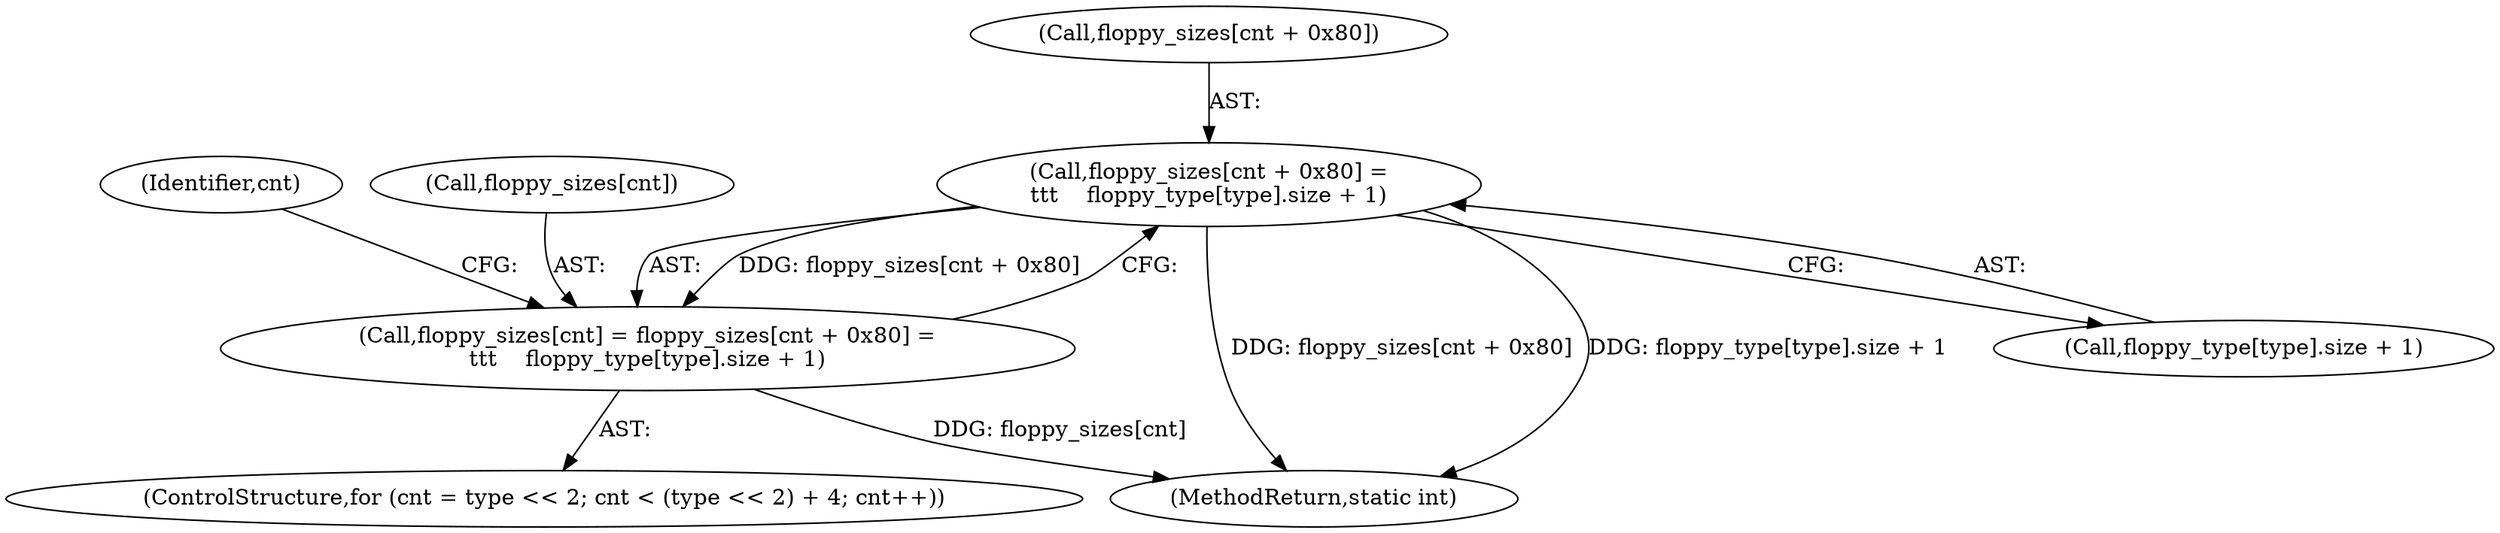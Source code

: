 digraph "0_linux_da99466ac243f15fbba65bd261bfc75ffa1532b6@array" {
"1000226" [label="(Call,floppy_sizes[cnt + 0x80] =\n\t\t\t    floppy_type[type].size + 1)"];
"1000222" [label="(Call,floppy_sizes[cnt] = floppy_sizes[cnt + 0x80] =\n\t\t\t    floppy_type[type].size + 1)"];
"1000221" [label="(Identifier,cnt)"];
"1000386" [label="(MethodReturn,static int)"];
"1000207" [label="(ControlStructure,for (cnt = type << 2; cnt < (type << 2) + 4; cnt++))"];
"1000227" [label="(Call,floppy_sizes[cnt + 0x80])"];
"1000232" [label="(Call,floppy_type[type].size + 1)"];
"1000223" [label="(Call,floppy_sizes[cnt])"];
"1000226" [label="(Call,floppy_sizes[cnt + 0x80] =\n\t\t\t    floppy_type[type].size + 1)"];
"1000222" [label="(Call,floppy_sizes[cnt] = floppy_sizes[cnt + 0x80] =\n\t\t\t    floppy_type[type].size + 1)"];
"1000226" -> "1000222"  [label="AST: "];
"1000226" -> "1000232"  [label="CFG: "];
"1000227" -> "1000226"  [label="AST: "];
"1000232" -> "1000226"  [label="AST: "];
"1000222" -> "1000226"  [label="CFG: "];
"1000226" -> "1000386"  [label="DDG: floppy_sizes[cnt + 0x80]"];
"1000226" -> "1000386"  [label="DDG: floppy_type[type].size + 1"];
"1000226" -> "1000222"  [label="DDG: floppy_sizes[cnt + 0x80]"];
"1000222" -> "1000207"  [label="AST: "];
"1000223" -> "1000222"  [label="AST: "];
"1000221" -> "1000222"  [label="CFG: "];
"1000222" -> "1000386"  [label="DDG: floppy_sizes[cnt]"];
}
